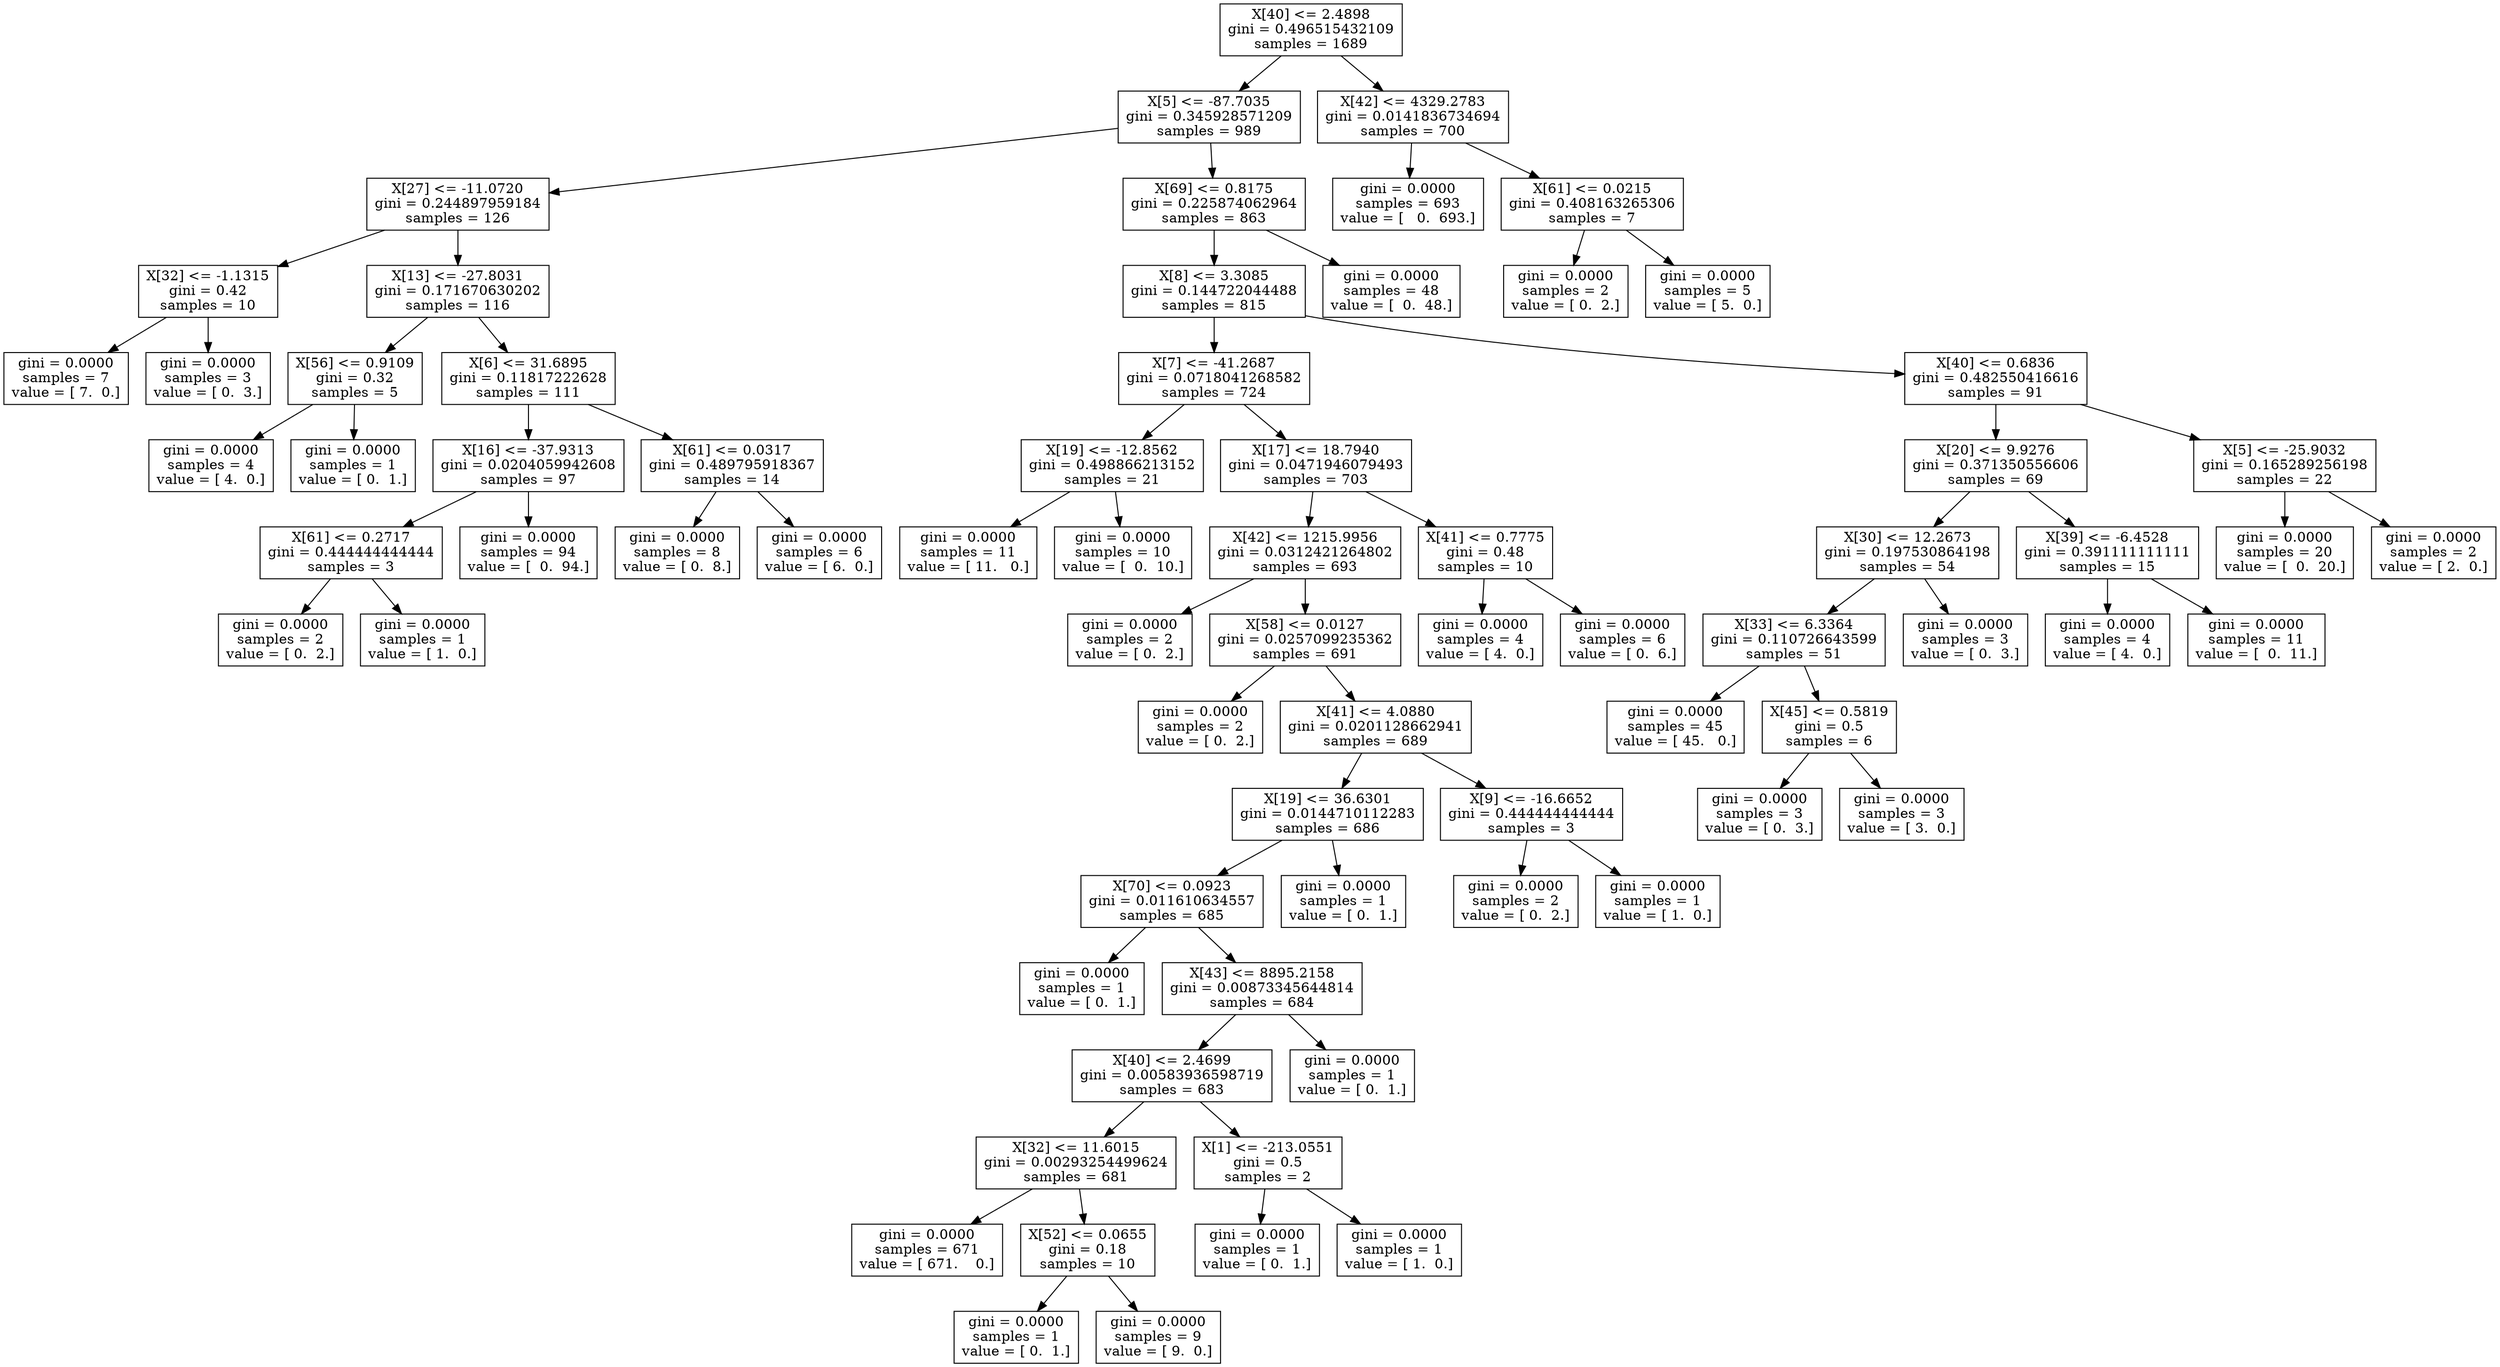 digraph Tree {
0 [label="X[40] <= 2.4898\ngini = 0.496515432109\nsamples = 1689", shape="box"] ;
1 [label="X[5] <= -87.7035\ngini = 0.345928571209\nsamples = 989", shape="box"] ;
0 -> 1 ;
2 [label="X[27] <= -11.0720\ngini = 0.244897959184\nsamples = 126", shape="box"] ;
1 -> 2 ;
3 [label="X[32] <= -1.1315\ngini = 0.42\nsamples = 10", shape="box"] ;
2 -> 3 ;
4 [label="gini = 0.0000\nsamples = 7\nvalue = [ 7.  0.]", shape="box"] ;
3 -> 4 ;
5 [label="gini = 0.0000\nsamples = 3\nvalue = [ 0.  3.]", shape="box"] ;
3 -> 5 ;
6 [label="X[13] <= -27.8031\ngini = 0.171670630202\nsamples = 116", shape="box"] ;
2 -> 6 ;
7 [label="X[56] <= 0.9109\ngini = 0.32\nsamples = 5", shape="box"] ;
6 -> 7 ;
8 [label="gini = 0.0000\nsamples = 4\nvalue = [ 4.  0.]", shape="box"] ;
7 -> 8 ;
9 [label="gini = 0.0000\nsamples = 1\nvalue = [ 0.  1.]", shape="box"] ;
7 -> 9 ;
10 [label="X[6] <= 31.6895\ngini = 0.11817222628\nsamples = 111", shape="box"] ;
6 -> 10 ;
11 [label="X[16] <= -37.9313\ngini = 0.0204059942608\nsamples = 97", shape="box"] ;
10 -> 11 ;
12 [label="X[61] <= 0.2717\ngini = 0.444444444444\nsamples = 3", shape="box"] ;
11 -> 12 ;
13 [label="gini = 0.0000\nsamples = 2\nvalue = [ 0.  2.]", shape="box"] ;
12 -> 13 ;
14 [label="gini = 0.0000\nsamples = 1\nvalue = [ 1.  0.]", shape="box"] ;
12 -> 14 ;
15 [label="gini = 0.0000\nsamples = 94\nvalue = [  0.  94.]", shape="box"] ;
11 -> 15 ;
16 [label="X[61] <= 0.0317\ngini = 0.489795918367\nsamples = 14", shape="box"] ;
10 -> 16 ;
17 [label="gini = 0.0000\nsamples = 8\nvalue = [ 0.  8.]", shape="box"] ;
16 -> 17 ;
18 [label="gini = 0.0000\nsamples = 6\nvalue = [ 6.  0.]", shape="box"] ;
16 -> 18 ;
19 [label="X[69] <= 0.8175\ngini = 0.225874062964\nsamples = 863", shape="box"] ;
1 -> 19 ;
20 [label="X[8] <= 3.3085\ngini = 0.144722044488\nsamples = 815", shape="box"] ;
19 -> 20 ;
21 [label="X[7] <= -41.2687\ngini = 0.0718041268582\nsamples = 724", shape="box"] ;
20 -> 21 ;
22 [label="X[19] <= -12.8562\ngini = 0.498866213152\nsamples = 21", shape="box"] ;
21 -> 22 ;
23 [label="gini = 0.0000\nsamples = 11\nvalue = [ 11.   0.]", shape="box"] ;
22 -> 23 ;
24 [label="gini = 0.0000\nsamples = 10\nvalue = [  0.  10.]", shape="box"] ;
22 -> 24 ;
25 [label="X[17] <= 18.7940\ngini = 0.0471946079493\nsamples = 703", shape="box"] ;
21 -> 25 ;
26 [label="X[42] <= 1215.9956\ngini = 0.0312421264802\nsamples = 693", shape="box"] ;
25 -> 26 ;
27 [label="gini = 0.0000\nsamples = 2\nvalue = [ 0.  2.]", shape="box"] ;
26 -> 27 ;
28 [label="X[58] <= 0.0127\ngini = 0.0257099235362\nsamples = 691", shape="box"] ;
26 -> 28 ;
29 [label="gini = 0.0000\nsamples = 2\nvalue = [ 0.  2.]", shape="box"] ;
28 -> 29 ;
30 [label="X[41] <= 4.0880\ngini = 0.0201128662941\nsamples = 689", shape="box"] ;
28 -> 30 ;
31 [label="X[19] <= 36.6301\ngini = 0.0144710112283\nsamples = 686", shape="box"] ;
30 -> 31 ;
32 [label="X[70] <= 0.0923\ngini = 0.011610634557\nsamples = 685", shape="box"] ;
31 -> 32 ;
33 [label="gini = 0.0000\nsamples = 1\nvalue = [ 0.  1.]", shape="box"] ;
32 -> 33 ;
34 [label="X[43] <= 8895.2158\ngini = 0.00873345644814\nsamples = 684", shape="box"] ;
32 -> 34 ;
35 [label="X[40] <= 2.4699\ngini = 0.00583936598719\nsamples = 683", shape="box"] ;
34 -> 35 ;
36 [label="X[32] <= 11.6015\ngini = 0.00293254499624\nsamples = 681", shape="box"] ;
35 -> 36 ;
37 [label="gini = 0.0000\nsamples = 671\nvalue = [ 671.    0.]", shape="box"] ;
36 -> 37 ;
38 [label="X[52] <= 0.0655\ngini = 0.18\nsamples = 10", shape="box"] ;
36 -> 38 ;
39 [label="gini = 0.0000\nsamples = 1\nvalue = [ 0.  1.]", shape="box"] ;
38 -> 39 ;
40 [label="gini = 0.0000\nsamples = 9\nvalue = [ 9.  0.]", shape="box"] ;
38 -> 40 ;
41 [label="X[1] <= -213.0551\ngini = 0.5\nsamples = 2", shape="box"] ;
35 -> 41 ;
42 [label="gini = 0.0000\nsamples = 1\nvalue = [ 0.  1.]", shape="box"] ;
41 -> 42 ;
43 [label="gini = 0.0000\nsamples = 1\nvalue = [ 1.  0.]", shape="box"] ;
41 -> 43 ;
44 [label="gini = 0.0000\nsamples = 1\nvalue = [ 0.  1.]", shape="box"] ;
34 -> 44 ;
45 [label="gini = 0.0000\nsamples = 1\nvalue = [ 0.  1.]", shape="box"] ;
31 -> 45 ;
46 [label="X[9] <= -16.6652\ngini = 0.444444444444\nsamples = 3", shape="box"] ;
30 -> 46 ;
47 [label="gini = 0.0000\nsamples = 2\nvalue = [ 0.  2.]", shape="box"] ;
46 -> 47 ;
48 [label="gini = 0.0000\nsamples = 1\nvalue = [ 1.  0.]", shape="box"] ;
46 -> 48 ;
49 [label="X[41] <= 0.7775\ngini = 0.48\nsamples = 10", shape="box"] ;
25 -> 49 ;
50 [label="gini = 0.0000\nsamples = 4\nvalue = [ 4.  0.]", shape="box"] ;
49 -> 50 ;
51 [label="gini = 0.0000\nsamples = 6\nvalue = [ 0.  6.]", shape="box"] ;
49 -> 51 ;
52 [label="X[40] <= 0.6836\ngini = 0.482550416616\nsamples = 91", shape="box"] ;
20 -> 52 ;
53 [label="X[20] <= 9.9276\ngini = 0.371350556606\nsamples = 69", shape="box"] ;
52 -> 53 ;
54 [label="X[30] <= 12.2673\ngini = 0.197530864198\nsamples = 54", shape="box"] ;
53 -> 54 ;
55 [label="X[33] <= 6.3364\ngini = 0.110726643599\nsamples = 51", shape="box"] ;
54 -> 55 ;
56 [label="gini = 0.0000\nsamples = 45\nvalue = [ 45.   0.]", shape="box"] ;
55 -> 56 ;
57 [label="X[45] <= 0.5819\ngini = 0.5\nsamples = 6", shape="box"] ;
55 -> 57 ;
58 [label="gini = 0.0000\nsamples = 3\nvalue = [ 0.  3.]", shape="box"] ;
57 -> 58 ;
59 [label="gini = 0.0000\nsamples = 3\nvalue = [ 3.  0.]", shape="box"] ;
57 -> 59 ;
60 [label="gini = 0.0000\nsamples = 3\nvalue = [ 0.  3.]", shape="box"] ;
54 -> 60 ;
61 [label="X[39] <= -6.4528\ngini = 0.391111111111\nsamples = 15", shape="box"] ;
53 -> 61 ;
62 [label="gini = 0.0000\nsamples = 4\nvalue = [ 4.  0.]", shape="box"] ;
61 -> 62 ;
63 [label="gini = 0.0000\nsamples = 11\nvalue = [  0.  11.]", shape="box"] ;
61 -> 63 ;
64 [label="X[5] <= -25.9032\ngini = 0.165289256198\nsamples = 22", shape="box"] ;
52 -> 64 ;
65 [label="gini = 0.0000\nsamples = 20\nvalue = [  0.  20.]", shape="box"] ;
64 -> 65 ;
66 [label="gini = 0.0000\nsamples = 2\nvalue = [ 2.  0.]", shape="box"] ;
64 -> 66 ;
67 [label="gini = 0.0000\nsamples = 48\nvalue = [  0.  48.]", shape="box"] ;
19 -> 67 ;
68 [label="X[42] <= 4329.2783\ngini = 0.0141836734694\nsamples = 700", shape="box"] ;
0 -> 68 ;
69 [label="gini = 0.0000\nsamples = 693\nvalue = [   0.  693.]", shape="box"] ;
68 -> 69 ;
70 [label="X[61] <= 0.0215\ngini = 0.408163265306\nsamples = 7", shape="box"] ;
68 -> 70 ;
71 [label="gini = 0.0000\nsamples = 2\nvalue = [ 0.  2.]", shape="box"] ;
70 -> 71 ;
72 [label="gini = 0.0000\nsamples = 5\nvalue = [ 5.  0.]", shape="box"] ;
70 -> 72 ;
}